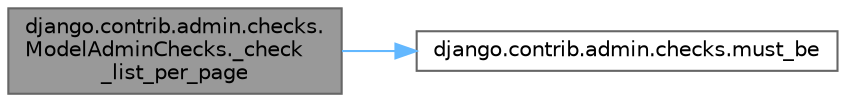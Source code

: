 digraph "django.contrib.admin.checks.ModelAdminChecks._check_list_per_page"
{
 // LATEX_PDF_SIZE
  bgcolor="transparent";
  edge [fontname=Helvetica,fontsize=10,labelfontname=Helvetica,labelfontsize=10];
  node [fontname=Helvetica,fontsize=10,shape=box,height=0.2,width=0.4];
  rankdir="LR";
  Node1 [id="Node000001",label="django.contrib.admin.checks.\lModelAdminChecks._check\l_list_per_page",height=0.2,width=0.4,color="gray40", fillcolor="grey60", style="filled", fontcolor="black",tooltip=" "];
  Node1 -> Node2 [id="edge1_Node000001_Node000002",color="steelblue1",style="solid",tooltip=" "];
  Node2 [id="Node000002",label="django.contrib.admin.checks.must_be",height=0.2,width=0.4,color="grey40", fillcolor="white", style="filled",URL="$namespacedjango_1_1contrib_1_1admin_1_1checks.html#a6f674789312e829118f535e58004c9e9",tooltip=" "];
}
